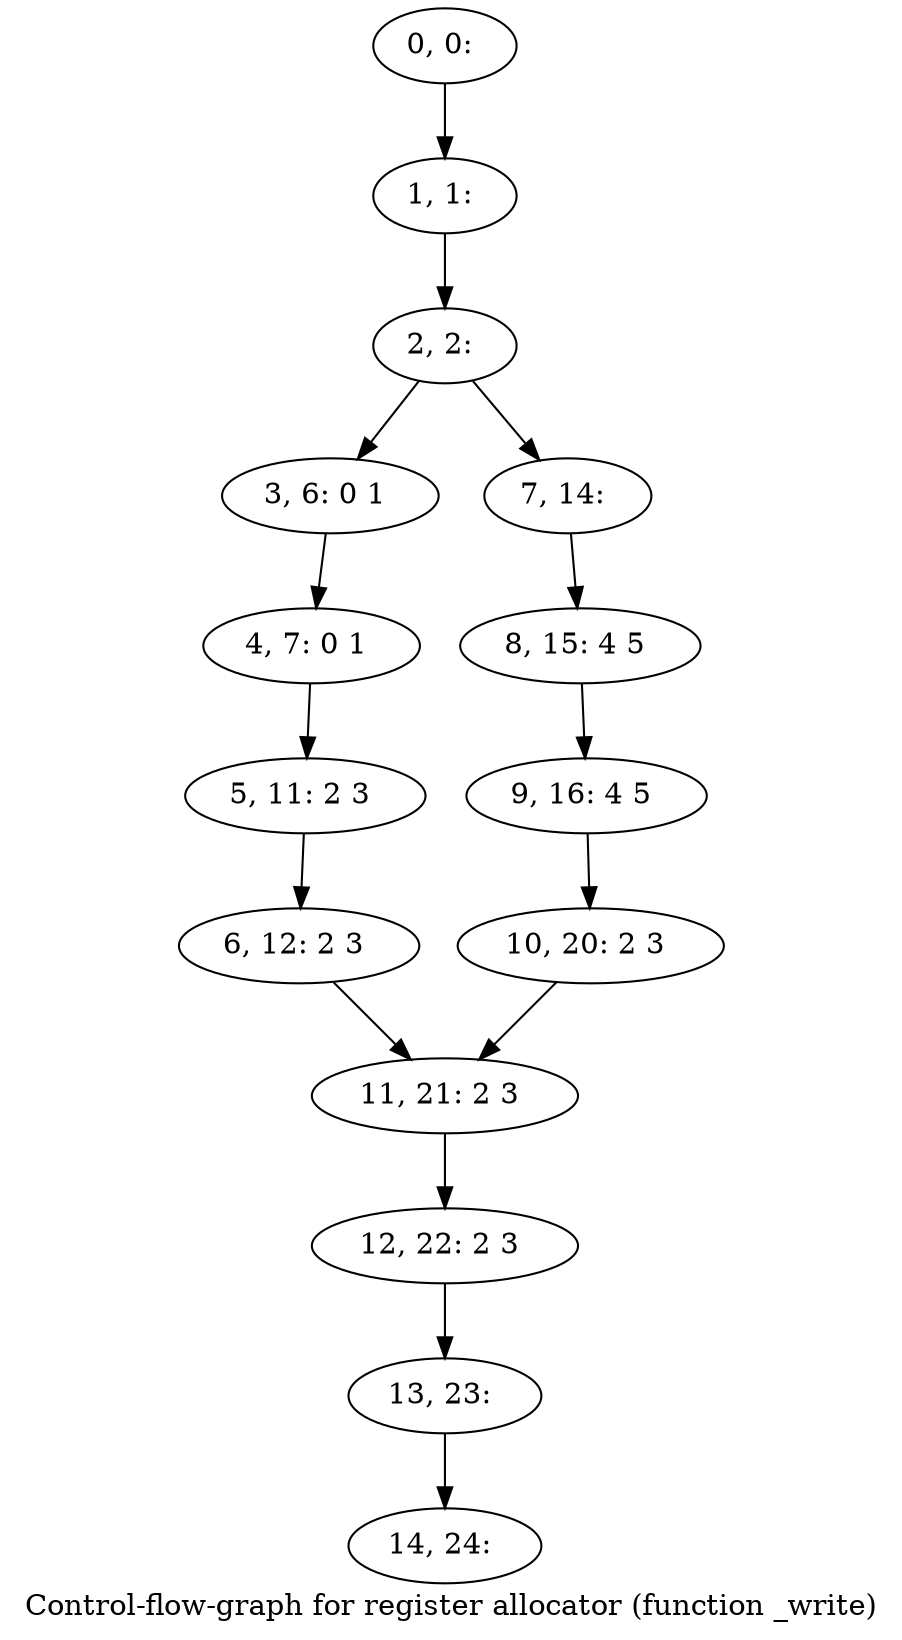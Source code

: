 digraph G {
graph [label="Control-flow-graph for register allocator (function _write)"]
0[label="0, 0: "];
1[label="1, 1: "];
2[label="2, 2: "];
3[label="3, 6: 0 1 "];
4[label="4, 7: 0 1 "];
5[label="5, 11: 2 3 "];
6[label="6, 12: 2 3 "];
7[label="7, 14: "];
8[label="8, 15: 4 5 "];
9[label="9, 16: 4 5 "];
10[label="10, 20: 2 3 "];
11[label="11, 21: 2 3 "];
12[label="12, 22: 2 3 "];
13[label="13, 23: "];
14[label="14, 24: "];
0->1 ;
1->2 ;
2->3 ;
2->7 ;
3->4 ;
4->5 ;
5->6 ;
6->11 ;
7->8 ;
8->9 ;
9->10 ;
10->11 ;
11->12 ;
12->13 ;
13->14 ;
}
